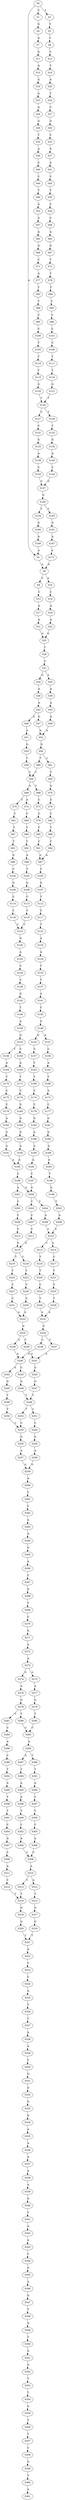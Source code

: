 strict digraph  {
	S0 -> S1 [ label = C ];
	S0 -> S2 [ label = T ];
	S0 -> S3 [ label = A ];
	S1 -> S4 [ label = G ];
	S2 -> S5 [ label = T ];
	S3 -> S6 [ label = A ];
	S4 -> S7 [ label = A ];
	S5 -> S8 [ label = C ];
	S6 -> S9 [ label = C ];
	S6 -> S10 [ label = A ];
	S7 -> S11 [ label = G ];
	S8 -> S12 [ label = C ];
	S9 -> S13 [ label = C ];
	S10 -> S14 [ label = C ];
	S11 -> S15 [ label = A ];
	S12 -> S16 [ label = T ];
	S13 -> S17 [ label = A ];
	S14 -> S18 [ label = A ];
	S15 -> S19 [ label = G ];
	S16 -> S20 [ label = A ];
	S17 -> S21 [ label = A ];
	S18 -> S22 [ label = A ];
	S19 -> S23 [ label = A ];
	S20 -> S24 [ label = T ];
	S21 -> S25 [ label = G ];
	S22 -> S25 [ label = G ];
	S23 -> S26 [ label = A ];
	S24 -> S27 [ label = C ];
	S25 -> S28 [ label = T ];
	S26 -> S29 [ label = G ];
	S27 -> S30 [ label = G ];
	S28 -> S31 [ label = C ];
	S29 -> S32 [ label = T ];
	S30 -> S33 [ label = C ];
	S31 -> S34 [ label = G ];
	S31 -> S35 [ label = A ];
	S32 -> S36 [ label = A ];
	S33 -> S37 [ label = A ];
	S34 -> S38 [ label = A ];
	S35 -> S39 [ label = A ];
	S36 -> S40 [ label = C ];
	S37 -> S41 [ label = A ];
	S38 -> S42 [ label = A ];
	S39 -> S43 [ label = A ];
	S40 -> S44 [ label = C ];
	S41 -> S45 [ label = C ];
	S42 -> S46 [ label = A ];
	S42 -> S47 [ label = G ];
	S43 -> S48 [ label = G ];
	S44 -> S49 [ label = T ];
	S45 -> S50 [ label = T ];
	S46 -> S51 [ label = A ];
	S47 -> S52 [ label = A ];
	S48 -> S52 [ label = A ];
	S49 -> S53 [ label = A ];
	S50 -> S54 [ label = C ];
	S51 -> S55 [ label = G ];
	S52 -> S56 [ label = G ];
	S53 -> S57 [ label = A ];
	S54 -> S58 [ label = C ];
	S55 -> S59 [ label = T ];
	S56 -> S60 [ label = T ];
	S56 -> S61 [ label = C ];
	S57 -> S62 [ label = A ];
	S58 -> S63 [ label = A ];
	S59 -> S64 [ label = C ];
	S60 -> S64 [ label = C ];
	S61 -> S65 [ label = C ];
	S62 -> S66 [ label = G ];
	S63 -> S67 [ label = G ];
	S64 -> S68 [ label = T ];
	S64 -> S69 [ label = G ];
	S65 -> S70 [ label = G ];
	S66 -> S71 [ label = C ];
	S67 -> S72 [ label = T ];
	S68 -> S73 [ label = C ];
	S69 -> S74 [ label = A ];
	S69 -> S75 [ label = T ];
	S70 -> S76 [ label = G ];
	S71 -> S77 [ label = A ];
	S72 -> S78 [ label = T ];
	S73 -> S79 [ label = C ];
	S74 -> S80 [ label = C ];
	S75 -> S81 [ label = C ];
	S76 -> S82 [ label = C ];
	S77 -> S83 [ label = T ];
	S78 -> S84 [ label = T ];
	S79 -> S85 [ label = T ];
	S80 -> S86 [ label = T ];
	S81 -> S87 [ label = T ];
	S82 -> S88 [ label = T ];
	S83 -> S89 [ label = T ];
	S84 -> S90 [ label = C ];
	S85 -> S91 [ label = C ];
	S86 -> S92 [ label = T ];
	S87 -> S93 [ label = T ];
	S88 -> S94 [ label = C ];
	S89 -> S95 [ label = C ];
	S90 -> S96 [ label = C ];
	S91 -> S97 [ label = A ];
	S92 -> S98 [ label = A ];
	S93 -> S99 [ label = G ];
	S94 -> S97 [ label = A ];
	S95 -> S100 [ label = C ];
	S96 -> S101 [ label = C ];
	S97 -> S102 [ label = C ];
	S98 -> S103 [ label = T ];
	S99 -> S104 [ label = C ];
	S100 -> S105 [ label = T ];
	S101 -> S106 [ label = C ];
	S102 -> S107 [ label = G ];
	S103 -> S108 [ label = G ];
	S104 -> S109 [ label = G ];
	S105 -> S110 [ label = T ];
	S106 -> S111 [ label = T ];
	S107 -> S112 [ label = T ];
	S108 -> S113 [ label = C ];
	S109 -> S114 [ label = C ];
	S110 -> S115 [ label = T ];
	S111 -> S116 [ label = T ];
	S112 -> S117 [ label = C ];
	S113 -> S118 [ label = C ];
	S114 -> S119 [ label = C ];
	S115 -> S120 [ label = G ];
	S116 -> S121 [ label = G ];
	S117 -> S122 [ label = T ];
	S118 -> S123 [ label = C ];
	S119 -> S123 [ label = C ];
	S120 -> S124 [ label = T ];
	S121 -> S124 [ label = T ];
	S122 -> S125 [ label = A ];
	S123 -> S126 [ label = G ];
	S124 -> S127 [ label = C ];
	S124 -> S128 [ label = T ];
	S125 -> S129 [ label = A ];
	S126 -> S130 [ label = A ];
	S127 -> S131 [ label = C ];
	S128 -> S132 [ label = T ];
	S129 -> S133 [ label = T ];
	S130 -> S134 [ label = C ];
	S131 -> S135 [ label = G ];
	S132 -> S136 [ label = G ];
	S133 -> S137 [ label = T ];
	S134 -> S138 [ label = C ];
	S135 -> S139 [ label = A ];
	S136 -> S140 [ label = A ];
	S137 -> S141 [ label = A ];
	S138 -> S142 [ label = G ];
	S139 -> S143 [ label = C ];
	S140 -> S144 [ label = C ];
	S141 -> S145 [ label = C ];
	S142 -> S146 [ label = T ];
	S143 -> S147 [ label = G ];
	S144 -> S147 [ label = G ];
	S145 -> S148 [ label = G ];
	S146 -> S149 [ label = A ];
	S147 -> S150 [ label = G ];
	S148 -> S151 [ label = A ];
	S148 -> S152 [ label = G ];
	S149 -> S153 [ label = G ];
	S150 -> S154 [ label = T ];
	S150 -> S155 [ label = C ];
	S151 -> S156 [ label = C ];
	S152 -> S157 [ label = C ];
	S153 -> S158 [ label = T ];
	S153 -> S159 [ label = C ];
	S154 -> S160 [ label = G ];
	S155 -> S161 [ label = G ];
	S156 -> S162 [ label = A ];
	S157 -> S163 [ label = T ];
	S158 -> S164 [ label = A ];
	S159 -> S165 [ label = A ];
	S160 -> S166 [ label = A ];
	S161 -> S167 [ label = A ];
	S162 -> S168 [ label = T ];
	S163 -> S169 [ label = T ];
	S164 -> S170 [ label = T ];
	S165 -> S171 [ label = T ];
	S166 -> S3 [ label = A ];
	S167 -> S172 [ label = A ];
	S168 -> S173 [ label = A ];
	S169 -> S174 [ label = C ];
	S170 -> S175 [ label = C ];
	S171 -> S176 [ label = C ];
	S172 -> S6 [ label = A ];
	S173 -> S177 [ label = C ];
	S174 -> S178 [ label = C ];
	S175 -> S179 [ label = C ];
	S176 -> S180 [ label = G ];
	S177 -> S181 [ label = G ];
	S178 -> S182 [ label = G ];
	S179 -> S183 [ label = A ];
	S180 -> S184 [ label = A ];
	S181 -> S185 [ label = G ];
	S182 -> S186 [ label = A ];
	S183 -> S187 [ label = G ];
	S184 -> S188 [ label = G ];
	S185 -> S189 [ label = A ];
	S186 -> S190 [ label = A ];
	S187 -> S191 [ label = A ];
	S188 -> S192 [ label = A ];
	S189 -> S193 [ label = A ];
	S190 -> S194 [ label = A ];
	S191 -> S195 [ label = A ];
	S192 -> S195 [ label = A ];
	S193 -> S196 [ label = T ];
	S194 -> S197 [ label = C ];
	S195 -> S198 [ label = C ];
	S196 -> S199 [ label = G ];
	S197 -> S200 [ label = G ];
	S198 -> S200 [ label = G ];
	S198 -> S201 [ label = A ];
	S199 -> S202 [ label = T ];
	S200 -> S203 [ label = C ];
	S200 -> S204 [ label = T ];
	S201 -> S205 [ label = C ];
	S202 -> S206 [ label = A ];
	S203 -> S207 [ label = C ];
	S204 -> S208 [ label = A ];
	S205 -> S209 [ label = C ];
	S206 -> S210 [ label = C ];
	S207 -> S211 [ label = C ];
	S208 -> S210 [ label = C ];
	S209 -> S212 [ label = C ];
	S210 -> S213 [ label = C ];
	S210 -> S214 [ label = A ];
	S211 -> S215 [ label = G ];
	S212 -> S215 [ label = G ];
	S213 -> S216 [ label = T ];
	S214 -> S217 [ label = C ];
	S215 -> S218 [ label = C ];
	S215 -> S219 [ label = T ];
	S216 -> S220 [ label = T ];
	S217 -> S221 [ label = T ];
	S218 -> S222 [ label = T ];
	S219 -> S223 [ label = T ];
	S220 -> S224 [ label = C ];
	S221 -> S225 [ label = C ];
	S222 -> S226 [ label = C ];
	S223 -> S227 [ label = C ];
	S224 -> S228 [ label = T ];
	S225 -> S229 [ label = T ];
	S226 -> S230 [ label = C ];
	S227 -> S231 [ label = C ];
	S228 -> S232 [ label = A ];
	S229 -> S232 [ label = A ];
	S230 -> S233 [ label = A ];
	S231 -> S233 [ label = A ];
	S232 -> S234 [ label = G ];
	S233 -> S235 [ label = G ];
	S234 -> S236 [ label = C ];
	S234 -> S237 [ label = T ];
	S235 -> S238 [ label = C ];
	S235 -> S239 [ label = T ];
	S236 -> S240 [ label = A ];
	S237 -> S241 [ label = A ];
	S238 -> S240 [ label = A ];
	S239 -> S241 [ label = A ];
	S240 -> S242 [ label = A ];
	S240 -> S243 [ label = G ];
	S241 -> S244 [ label = G ];
	S242 -> S245 [ label = G ];
	S243 -> S246 [ label = G ];
	S244 -> S247 [ label = G ];
	S245 -> S248 [ label = T ];
	S246 -> S249 [ label = T ];
	S247 -> S249 [ label = T ];
	S248 -> S250 [ label = T ];
	S249 -> S251 [ label = C ];
	S249 -> S252 [ label = T ];
	S250 -> S253 [ label = C ];
	S251 -> S254 [ label = C ];
	S252 -> S253 [ label = C ];
	S253 -> S255 [ label = G ];
	S254 -> S256 [ label = G ];
	S255 -> S257 [ label = A ];
	S256 -> S258 [ label = A ];
	S257 -> S259 [ label = G ];
	S258 -> S259 [ label = G ];
	S259 -> S260 [ label = A ];
	S260 -> S261 [ label = C ];
	S261 -> S262 [ label = C ];
	S262 -> S263 [ label = A ];
	S263 -> S264 [ label = A ];
	S264 -> S265 [ label = G ];
	S265 -> S266 [ label = A ];
	S266 -> S267 [ label = C ];
	S267 -> S268 [ label = G ];
	S268 -> S269 [ label = T ];
	S269 -> S270 [ label = C ];
	S270 -> S271 [ label = G ];
	S271 -> S272 [ label = A ];
	S272 -> S273 [ label = A ];
	S273 -> S274 [ label = G ];
	S273 -> S275 [ label = A ];
	S274 -> S276 [ label = A ];
	S275 -> S277 [ label = A ];
	S276 -> S278 [ label = G ];
	S277 -> S279 [ label = G ];
	S278 -> S280 [ label = T ];
	S278 -> S281 [ label = C ];
	S279 -> S282 [ label = T ];
	S280 -> S283 [ label = C ];
	S281 -> S284 [ label = C ];
	S282 -> S283 [ label = C ];
	S283 -> S285 [ label = A ];
	S284 -> S286 [ label = A ];
	S285 -> S287 [ label = A ];
	S285 -> S288 [ label = T ];
	S286 -> S289 [ label = C ];
	S287 -> S290 [ label = T ];
	S288 -> S291 [ label = T ];
	S289 -> S292 [ label = T ];
	S290 -> S293 [ label = A ];
	S291 -> S294 [ label = A ];
	S292 -> S295 [ label = A ];
	S293 -> S296 [ label = A ];
	S294 -> S297 [ label = C ];
	S295 -> S298 [ label = T ];
	S296 -> S299 [ label = T ];
	S297 -> S300 [ label = T ];
	S298 -> S301 [ label = T ];
	S299 -> S302 [ label = C ];
	S300 -> S303 [ label = C ];
	S301 -> S304 [ label = C ];
	S302 -> S305 [ label = A ];
	S303 -> S306 [ label = A ];
	S304 -> S307 [ label = G ];
	S305 -> S308 [ label = C ];
	S306 -> S308 [ label = C ];
	S307 -> S309 [ label = C ];
	S308 -> S310 [ label = A ];
	S309 -> S311 [ label = A ];
	S310 -> S312 [ label = A ];
	S310 -> S313 [ label = C ];
	S311 -> S314 [ label = C ];
	S312 -> S315 [ label = T ];
	S313 -> S316 [ label = T ];
	S314 -> S316 [ label = T ];
	S315 -> S317 [ label = G ];
	S316 -> S318 [ label = G ];
	S317 -> S319 [ label = G ];
	S318 -> S320 [ label = G ];
	S319 -> S321 [ label = T ];
	S320 -> S321 [ label = T ];
	S321 -> S322 [ label = A ];
	S322 -> S323 [ label = C ];
	S323 -> S324 [ label = C ];
	S324 -> S325 [ label = A ];
	S325 -> S326 [ label = T ];
	S326 -> S327 [ label = C ];
	S327 -> S328 [ label = A ];
	S328 -> S329 [ label = A ];
	S329 -> S330 [ label = C ];
	S330 -> S331 [ label = G ];
	S331 -> S332 [ label = G ];
	S332 -> S333 [ label = G ];
	S333 -> S334 [ label = G ];
	S334 -> S335 [ label = A ];
	S335 -> S336 [ label = A ];
	S336 -> S337 [ label = A ];
	S337 -> S338 [ label = A ];
	S338 -> S339 [ label = A ];
	S339 -> S340 [ label = G ];
	S340 -> S341 [ label = C ];
	S341 -> S342 [ label = G ];
	S342 -> S343 [ label = A ];
	S343 -> S344 [ label = C ];
	S344 -> S345 [ label = G ];
	S345 -> S346 [ label = A ];
	S346 -> S347 [ label = G ];
	S347 -> S348 [ label = T ];
	S348 -> S349 [ label = G ];
	S349 -> S350 [ label = T ];
	S350 -> S351 [ label = G ];
	S351 -> S352 [ label = G ];
	S352 -> S353 [ label = T ];
	S353 -> S354 [ label = T ];
	S354 -> S355 [ label = G ];
	S355 -> S356 [ label = T ];
	S356 -> S357 [ label = T ];
	S357 -> S358 [ label = C ];
	S358 -> S359 [ label = G ];
	S359 -> S360 [ label = T ];
	S360 -> S361 [ label = A ];
}
